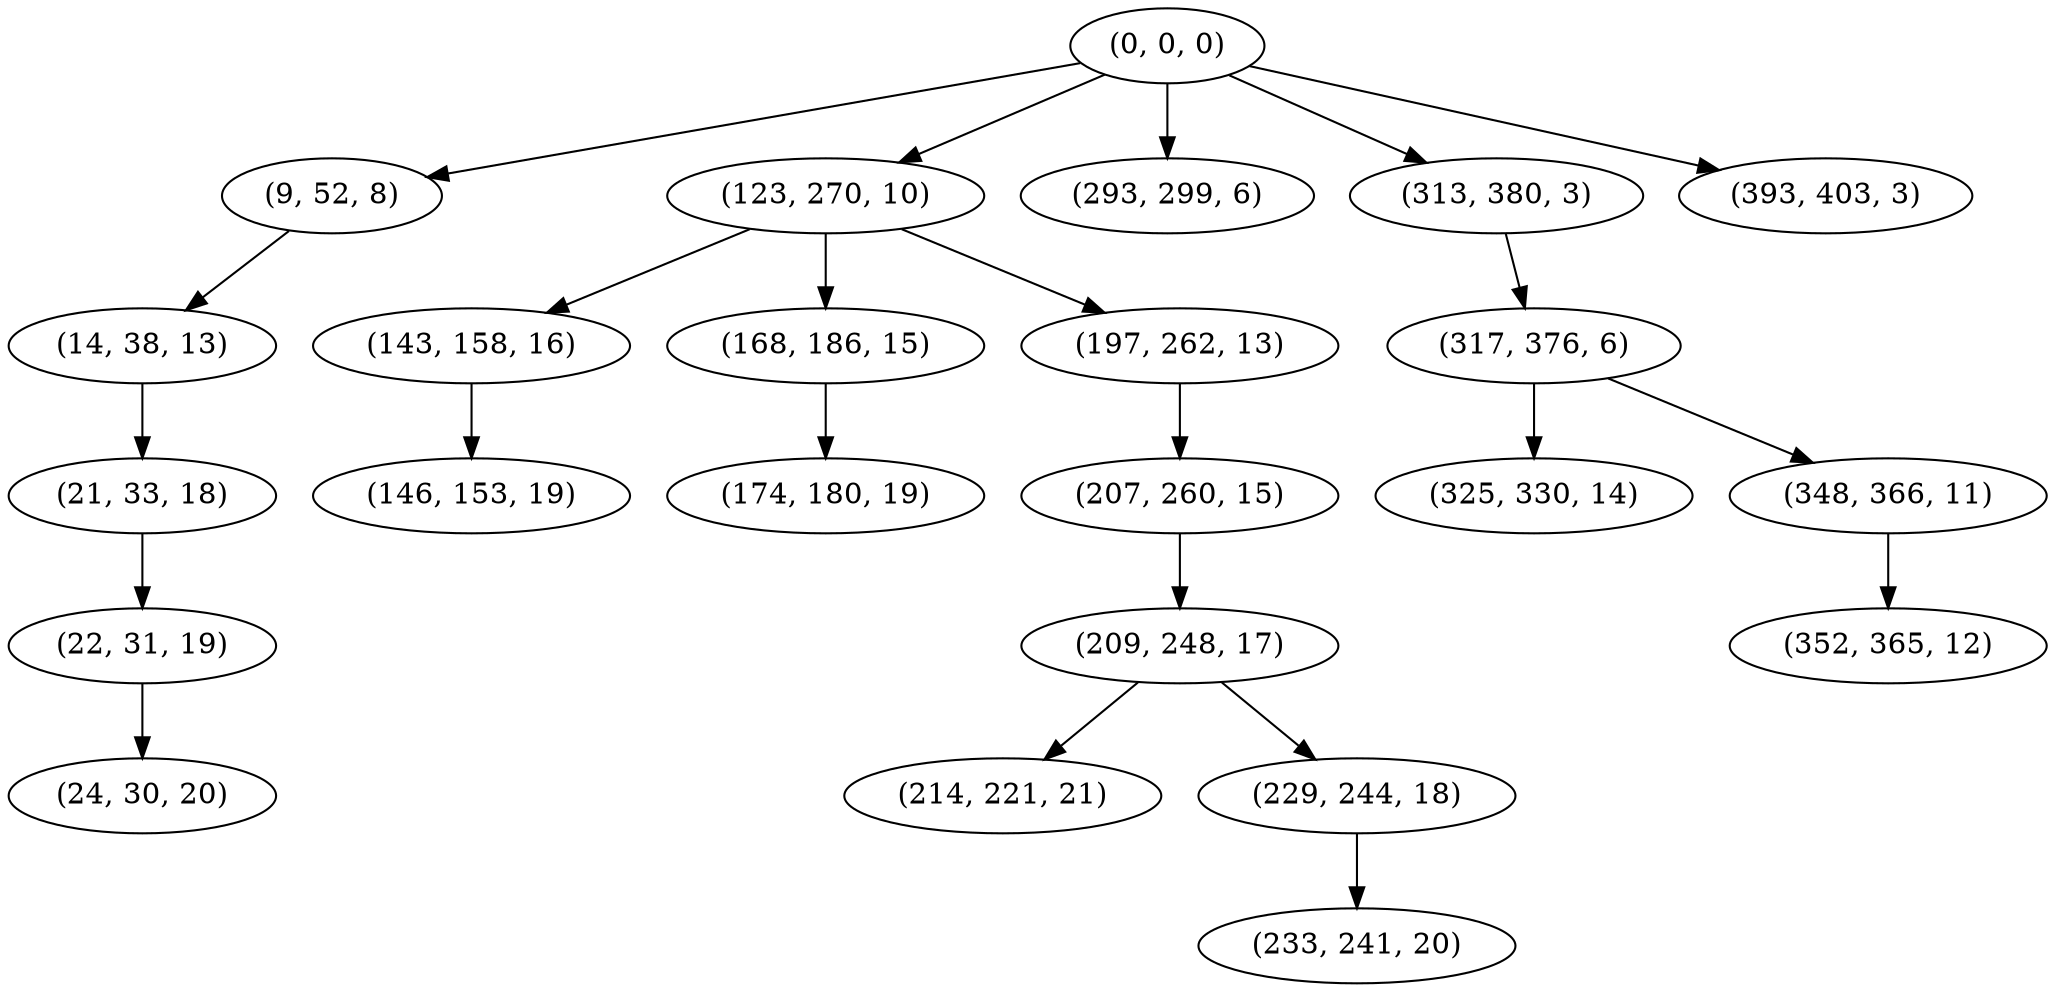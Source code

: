 digraph tree {
    "(0, 0, 0)";
    "(9, 52, 8)";
    "(14, 38, 13)";
    "(21, 33, 18)";
    "(22, 31, 19)";
    "(24, 30, 20)";
    "(123, 270, 10)";
    "(143, 158, 16)";
    "(146, 153, 19)";
    "(168, 186, 15)";
    "(174, 180, 19)";
    "(197, 262, 13)";
    "(207, 260, 15)";
    "(209, 248, 17)";
    "(214, 221, 21)";
    "(229, 244, 18)";
    "(233, 241, 20)";
    "(293, 299, 6)";
    "(313, 380, 3)";
    "(317, 376, 6)";
    "(325, 330, 14)";
    "(348, 366, 11)";
    "(352, 365, 12)";
    "(393, 403, 3)";
    "(0, 0, 0)" -> "(9, 52, 8)";
    "(0, 0, 0)" -> "(123, 270, 10)";
    "(0, 0, 0)" -> "(293, 299, 6)";
    "(0, 0, 0)" -> "(313, 380, 3)";
    "(0, 0, 0)" -> "(393, 403, 3)";
    "(9, 52, 8)" -> "(14, 38, 13)";
    "(14, 38, 13)" -> "(21, 33, 18)";
    "(21, 33, 18)" -> "(22, 31, 19)";
    "(22, 31, 19)" -> "(24, 30, 20)";
    "(123, 270, 10)" -> "(143, 158, 16)";
    "(123, 270, 10)" -> "(168, 186, 15)";
    "(123, 270, 10)" -> "(197, 262, 13)";
    "(143, 158, 16)" -> "(146, 153, 19)";
    "(168, 186, 15)" -> "(174, 180, 19)";
    "(197, 262, 13)" -> "(207, 260, 15)";
    "(207, 260, 15)" -> "(209, 248, 17)";
    "(209, 248, 17)" -> "(214, 221, 21)";
    "(209, 248, 17)" -> "(229, 244, 18)";
    "(229, 244, 18)" -> "(233, 241, 20)";
    "(313, 380, 3)" -> "(317, 376, 6)";
    "(317, 376, 6)" -> "(325, 330, 14)";
    "(317, 376, 6)" -> "(348, 366, 11)";
    "(348, 366, 11)" -> "(352, 365, 12)";
}
